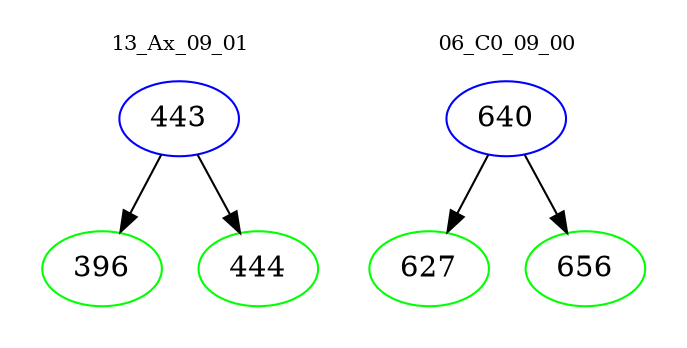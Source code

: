 digraph{
subgraph cluster_0 {
color = white
label = "13_Ax_09_01";
fontsize=10;
T0_443 [label="443", color="blue"]
T0_443 -> T0_396 [color="black"]
T0_396 [label="396", color="green"]
T0_443 -> T0_444 [color="black"]
T0_444 [label="444", color="green"]
}
subgraph cluster_1 {
color = white
label = "06_C0_09_00";
fontsize=10;
T1_640 [label="640", color="blue"]
T1_640 -> T1_627 [color="black"]
T1_627 [label="627", color="green"]
T1_640 -> T1_656 [color="black"]
T1_656 [label="656", color="green"]
}
}
